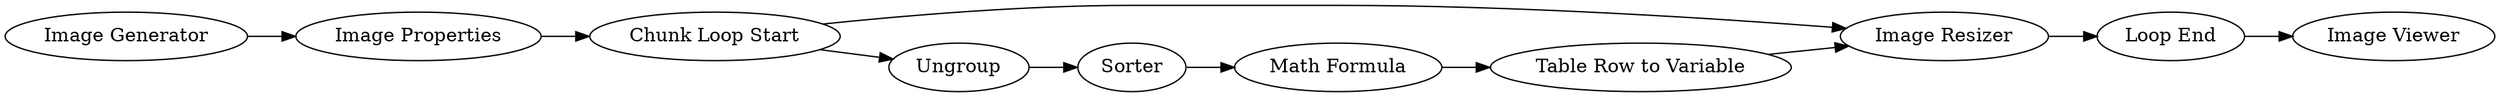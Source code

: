 digraph {
	1 [label="Image Resizer"]
	2 [label="Image Properties"]
	3 [label="Image Generator"]
	4 [label=Ungroup]
	5 [label="Chunk Loop Start"]
	6 [label=Sorter]
	7 [label="Table Row to Variable"]
	9 [label="Math Formula"]
	10 [label="Loop End"]
	11 [label="Image Viewer"]
	1 -> 10
	2 -> 5
	3 -> 2
	4 -> 6
	5 -> 4
	5 -> 1
	6 -> 9
	7 -> 1
	9 -> 7
	10 -> 11
	rankdir=LR
}
